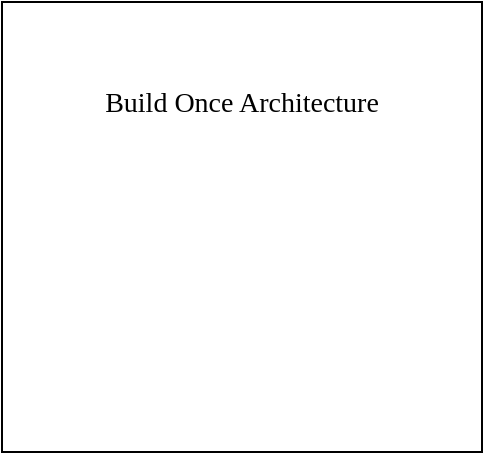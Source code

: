 <mxfile version="21.7.5" type="device">
  <diagram name="Page-1" id="5IFj5sms5ILJR-mnW-l9">
    <mxGraphModel dx="1418" dy="948" grid="1" gridSize="10" guides="1" tooltips="1" connect="1" arrows="1" fold="1" page="1" pageScale="1" pageWidth="1169" pageHeight="827" math="0" shadow="0">
      <root>
        <mxCell id="0" />
        <mxCell id="1" parent="0" />
        <mxCell id="1LUlr-C_6M6yufsqoWzb-1" value="Build Once Architecture" style="text;html=1;strokeColor=none;fillColor=none;align=center;fontFamily=Verdana;verticalAlign=top;whiteSpace=wrap;rounded=0;fontSize=14;strokeColor=#000000;spacingTop=36;" vertex="1" parent="1">
          <mxGeometry y="100" width="240" height="225" as="geometry" />
        </mxCell>
      </root>
    </mxGraphModel>
  </diagram>
</mxfile>
